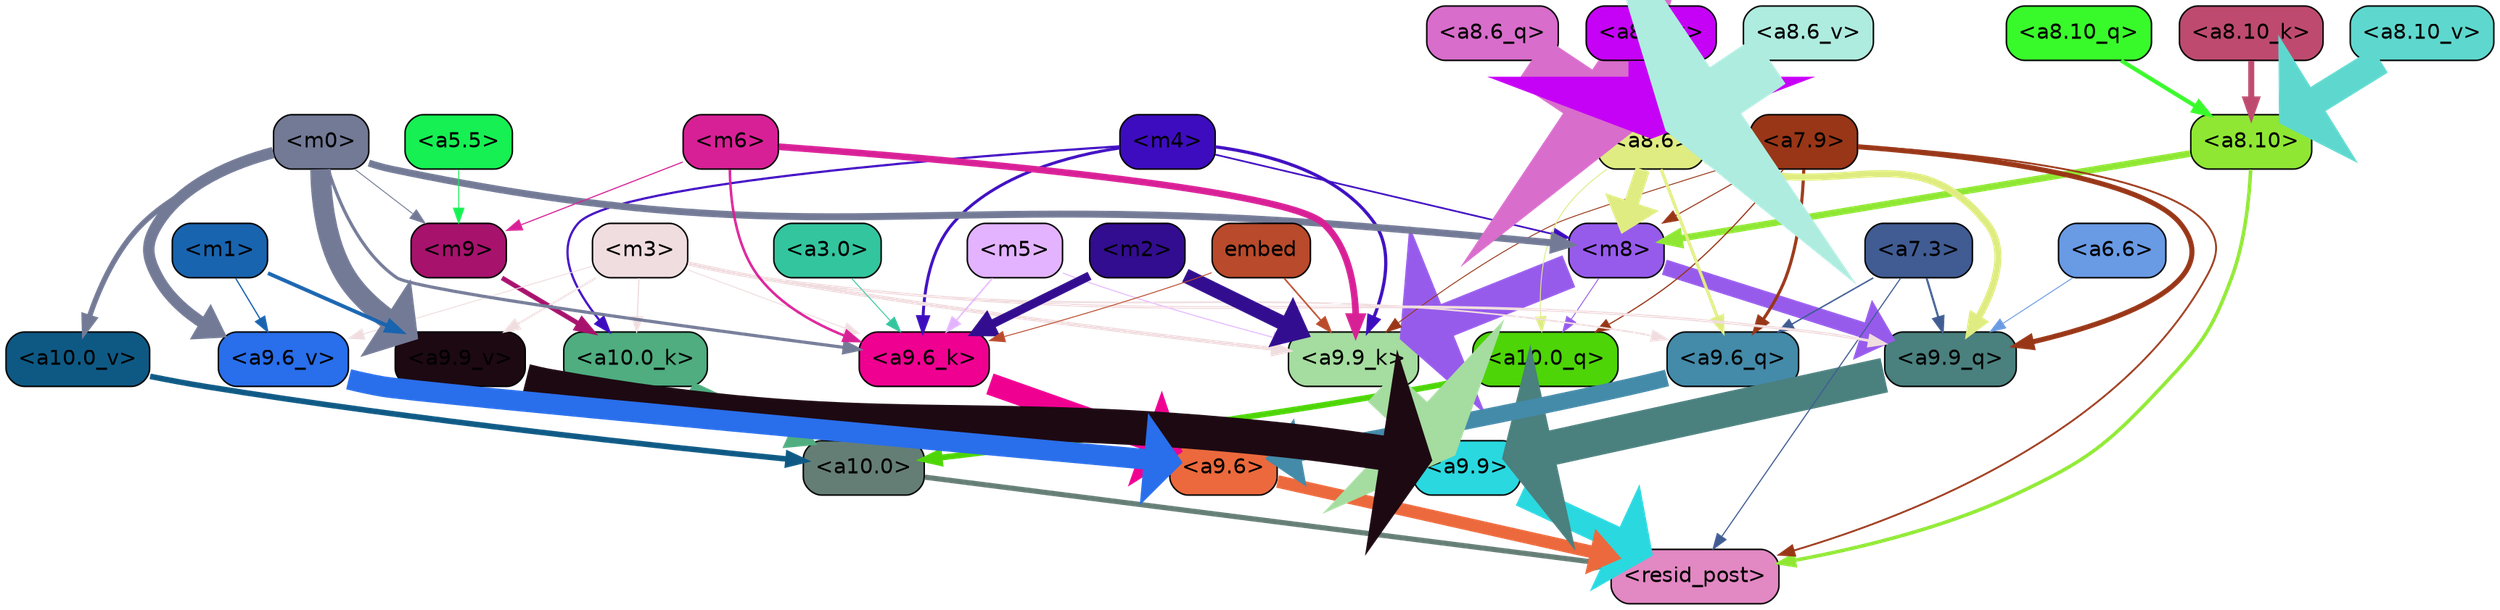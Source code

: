 strict digraph "" {
	graph [bgcolor=transparent,
		layout=dot,
		overlap=false,
		splines=true
	];
	"<a10.0>"	[color=black,
		fillcolor="#657e75",
		fontname=Helvetica,
		shape=box,
		style="filled, rounded"];
	"<resid_post>"	[color=black,
		fillcolor="#e288c3",
		fontname=Helvetica,
		shape=box,
		style="filled, rounded"];
	"<a10.0>" -> "<resid_post>"	[color="#657e75",
		penwidth=3.4253244400024414];
	"<a9.9>"	[color=black,
		fillcolor="#2ad8df",
		fontname=Helvetica,
		shape=box,
		style="filled, rounded"];
	"<a9.9>" -> "<resid_post>"	[color="#2ad8df",
		penwidth=16.05378818511963];
	"<a9.6>"	[color=black,
		fillcolor="#eb693c",
		fontname=Helvetica,
		shape=box,
		style="filled, rounded"];
	"<a9.6>" -> "<resid_post>"	[color="#eb693c",
		penwidth=8.33797836303711];
	"<a8.10>"	[color=black,
		fillcolor="#8fe734",
		fontname=Helvetica,
		shape=box,
		style="filled, rounded"];
	"<a8.10>" -> "<resid_post>"	[color="#8fe734",
		penwidth=2.3390636444091797];
	"<m8>"	[color=black,
		fillcolor="#975bec",
		fontname=Helvetica,
		shape=box,
		style="filled, rounded"];
	"<a8.10>" -> "<m8>"	[color="#8fe734",
		penwidth=4.388927459716797];
	"<a7.9>"	[color=black,
		fillcolor="#983617",
		fontname=Helvetica,
		shape=box,
		style="filled, rounded"];
	"<a7.9>" -> "<resid_post>"	[color="#983617",
		penwidth=1.1926651000976562];
	"<a10.0_q>"	[color=black,
		fillcolor="#4dd507",
		fontname=Helvetica,
		shape=box,
		style="filled, rounded"];
	"<a7.9>" -> "<a10.0_q>"	[color="#983617",
		penwidth=0.7811813354492188];
	"<a7.9>" -> "<m8>"	[color="#983617",
		penwidth=0.6738662719726562];
	"<a9.9_q>"	[color=black,
		fillcolor="#4a807e",
		fontname=Helvetica,
		shape=box,
		style="filled, rounded"];
	"<a7.9>" -> "<a9.9_q>"	[color="#983617",
		penwidth=3.33896541595459];
	"<a9.6_q>"	[color=black,
		fillcolor="#448aa9",
		fontname=Helvetica,
		shape=box,
		style="filled, rounded"];
	"<a7.9>" -> "<a9.6_q>"	[color="#983617",
		penwidth=2.0531044006347656];
	"<a9.9_k>"	[color=black,
		fillcolor="#a5dc9f",
		fontname=Helvetica,
		shape=box,
		style="filled, rounded"];
	"<a7.9>" -> "<a9.9_k>"	[color="#983617",
		penwidth=0.6];
	"<a7.3>"	[color=black,
		fillcolor="#405c93",
		fontname=Helvetica,
		shape=box,
		style="filled, rounded"];
	"<a7.3>" -> "<resid_post>"	[color="#405c93",
		penwidth=0.7339706420898438];
	"<a7.3>" -> "<a9.9_q>"	[color="#405c93",
		penwidth=1.3609809875488281];
	"<a7.3>" -> "<a9.6_q>"	[color="#405c93",
		penwidth=0.9587650299072266];
	"<a10.0_q>" -> "<a10.0>"	[color="#4dd507",
		penwidth=3.861766815185547];
	"<a10.0_k>"	[color=black,
		fillcolor="#4fad80",
		fontname=Helvetica,
		shape=box,
		style="filled, rounded"];
	"<a10.0_k>" -> "<a10.0>"	[color="#4fad80",
		penwidth=6.691814422607422];
	"<a10.0_v>"	[color=black,
		fillcolor="#0e5984",
		fontname=Helvetica,
		shape=box,
		style="filled, rounded"];
	"<a10.0_v>" -> "<a10.0>"	[color="#0e5984",
		penwidth=3.703948974609375];
	"<m8>" -> "<a10.0_q>"	[color="#975bec",
		penwidth=0.6];
	"<m8>" -> "<a9.9_q>"	[color="#975bec",
		penwidth=10.407995223999023];
	"<m8>" -> "<a9.9_k>"	[color="#975bec",
		penwidth=22.67278480529785];
	"<a8.6>"	[color=black,
		fillcolor="#dfec81",
		fontname=Helvetica,
		shape=box,
		style="filled, rounded"];
	"<a8.6>" -> "<a10.0_q>"	[color="#dfec81",
		penwidth=0.6];
	"<a8.6>" -> "<m8>"	[color="#dfec81",
		penwidth=9.616483688354492];
	"<a8.6>" -> "<a9.9_q>"	[color="#dfec81",
		penwidth=4.681654930114746];
	"<a8.6>" -> "<a9.6_q>"	[color="#dfec81",
		penwidth=2.0046749114990234];
	"<m9>"	[color=black,
		fillcolor="#a7126d",
		fontname=Helvetica,
		shape=box,
		style="filled, rounded"];
	"<m9>" -> "<a10.0_k>"	[color="#a7126d",
		penwidth=3.1536026000976562];
	"<m4>"	[color=black,
		fillcolor="#3d0cbf",
		fontname=Helvetica,
		shape=box,
		style="filled, rounded"];
	"<m4>" -> "<a10.0_k>"	[color="#3d0cbf",
		penwidth=1.4532089233398438];
	"<m4>" -> "<m8>"	[color="#3d0cbf",
		penwidth=1.1121444702148438];
	"<m4>" -> "<a9.9_k>"	[color="#3d0cbf",
		penwidth=2.1296005249023438];
	"<a9.6_k>"	[color=black,
		fillcolor="#ef0091",
		fontname=Helvetica,
		shape=box,
		style="filled, rounded"];
	"<m4>" -> "<a9.6_k>"	[color="#3d0cbf",
		penwidth=1.93524169921875];
	"<m3>"	[color=black,
		fillcolor="#f0dddf",
		fontname=Helvetica,
		shape=box,
		style="filled, rounded"];
	"<m3>" -> "<a10.0_k>"	[color="#f0dddf",
		penwidth=0.8012542724609375];
	"<m3>" -> "<a9.9_q>"	[color="#f0dddf",
		penwidth=1.8098411560058594];
	"<m3>" -> "<a9.6_q>"	[color="#f0dddf",
		penwidth=1.0731983184814453];
	"<m3>" -> "<a9.9_k>"	[color="#f0dddf",
		penwidth=2.538074493408203];
	"<m3>" -> "<a9.6_k>"	[color="#f0dddf",
		penwidth=0.6];
	"<a9.9_v>"	[color=black,
		fillcolor="#1d0912",
		fontname=Helvetica,
		shape=box,
		style="filled, rounded"];
	"<m3>" -> "<a9.9_v>"	[color="#f0dddf",
		penwidth=1.1908531188964844];
	"<a9.6_v>"	[color=black,
		fillcolor="#296eea",
		fontname=Helvetica,
		shape=box,
		style="filled, rounded"];
	"<m3>" -> "<a9.6_v>"	[color="#f0dddf",
		penwidth=0.6];
	"<m0>"	[color=black,
		fillcolor="#737a96",
		fontname=Helvetica,
		shape=box,
		style="filled, rounded"];
	"<m0>" -> "<a10.0_v>"	[color="#737a96",
		penwidth=3.520832061767578];
	"<m0>" -> "<m8>"	[color="#737a96",
		penwidth=4.624839782714844];
	"<m0>" -> "<m9>"	[color="#737a96",
		penwidth=0.6];
	"<m0>" -> "<a9.6_k>"	[color="#737a96",
		penwidth=2.0742149353027344];
	"<m0>" -> "<a9.9_v>"	[color="#737a96",
		penwidth=13.6649169921875];
	"<m0>" -> "<a9.6_v>"	[color="#737a96",
		penwidth=7.575786590576172];
	"<m6>"	[color=black,
		fillcolor="#d82096",
		fontname=Helvetica,
		shape=box,
		style="filled, rounded"];
	"<m6>" -> "<m9>"	[color="#d82096",
		penwidth=0.7276992797851562];
	"<m6>" -> "<a9.9_k>"	[color="#d82096",
		penwidth=4.405937194824219];
	"<m6>" -> "<a9.6_k>"	[color="#d82096",
		penwidth=1.6540985107421875];
	"<a5.5>"	[color=black,
		fillcolor="#16f053",
		fontname=Helvetica,
		shape=box,
		style="filled, rounded"];
	"<a5.5>" -> "<m9>"	[color="#16f053",
		penwidth=0.6];
	"<a9.9_q>" -> "<a9.9>"	[color="#4a807e",
		penwidth=23.20368194580078];
	"<a9.6_q>" -> "<a9.6>"	[color="#448aa9",
		penwidth=11.181507110595703];
	"<a9.9_k>" -> "<a9.9>"	[color="#a5dc9f",
		penwidth=26.641464233398438];
	"<a9.6_k>" -> "<a9.6>"	[color="#ef0091",
		penwidth=14.532459259033203];
	"<a9.9_v>" -> "<a9.9>"	[color="#1d0912",
		penwidth=23.02225112915039];
	"<a9.6_v>" -> "<a9.6>"	[color="#296eea",
		penwidth=13.634431838989258];
	"<a6.6>"	[color=black,
		fillcolor="#699ae4",
		fontname=Helvetica,
		shape=box,
		style="filled, rounded"];
	"<a6.6>" -> "<a9.9_q>"	[color="#699ae4",
		penwidth=0.6];
	"<m5>"	[color=black,
		fillcolor="#e3b3ff",
		fontname=Helvetica,
		shape=box,
		style="filled, rounded"];
	"<m5>" -> "<a9.9_k>"	[color="#e3b3ff",
		penwidth=0.6];
	"<m5>" -> "<a9.6_k>"	[color="#e3b3ff",
		penwidth=0.9087238311767578];
	"<m2>"	[color=black,
		fillcolor="#320d8f",
		fontname=Helvetica,
		shape=box,
		style="filled, rounded"];
	"<m2>" -> "<a9.9_k>"	[color="#320d8f",
		penwidth=9.546476364135742];
	"<m2>" -> "<a9.6_k>"	[color="#320d8f",
		penwidth=5.765581130981445];
	embed	[color=black,
		fillcolor="#b94a2b",
		fontname=Helvetica,
		shape=box,
		style="filled, rounded"];
	embed -> "<a9.9_k>"	[color="#b94a2b",
		penwidth=1.044057846069336];
	embed -> "<a9.6_k>"	[color="#b94a2b",
		penwidth=0.6];
	"<a3.0>"	[color=black,
		fillcolor="#33c59e",
		fontname=Helvetica,
		shape=box,
		style="filled, rounded"];
	"<a3.0>" -> "<a9.6_k>"	[color="#33c59e",
		penwidth=0.6];
	"<m1>"	[color=black,
		fillcolor="#1964af",
		fontname=Helvetica,
		shape=box,
		style="filled, rounded"];
	"<m1>" -> "<a9.9_v>"	[color="#1964af",
		penwidth=2.484710693359375];
	"<m1>" -> "<a9.6_v>"	[color="#1964af",
		penwidth=0.8296928405761719];
	"<a8.10_q>"	[color=black,
		fillcolor="#38fa2a",
		fontname=Helvetica,
		shape=box,
		style="filled, rounded"];
	"<a8.10_q>" -> "<a8.10>"	[color="#38fa2a",
		penwidth=2.6974411010742188];
	"<a8.6_q>"	[color=black,
		fillcolor="#d86dcb",
		fontname=Helvetica,
		shape=box,
		style="filled, rounded"];
	"<a8.6_q>" -> "<a8.6>"	[color="#d86dcb",
		penwidth=34.91962909698486];
	"<a8.10_k>"	[color=black,
		fillcolor="#be4b6f",
		fontname=Helvetica,
		shape=box,
		style="filled, rounded"];
	"<a8.10_k>" -> "<a8.10>"	[color="#be4b6f",
		penwidth=3.9815139770507812];
	"<a8.6_k>"	[color=black,
		fillcolor="#c602f6",
		fontname=Helvetica,
		shape=box,
		style="filled, rounded"];
	"<a8.6_k>" -> "<a8.6>"	[color="#c602f6",
		penwidth=30.12779998779297];
	"<a8.10_v>"	[color=black,
		fillcolor="#5ed8ce",
		fontname=Helvetica,
		shape=box,
		style="filled, rounded"];
	"<a8.10_v>" -> "<a8.10>"	[color="#5ed8ce",
		penwidth=18.80433464050293];
	"<a8.6_v>"	[color=black,
		fillcolor="#aeecdf",
		fontname=Helvetica,
		shape=box,
		style="filled, rounded"];
	"<a8.6_v>" -> "<a8.6>"	[color="#aeecdf",
		penwidth=37.04597568511963];
}
